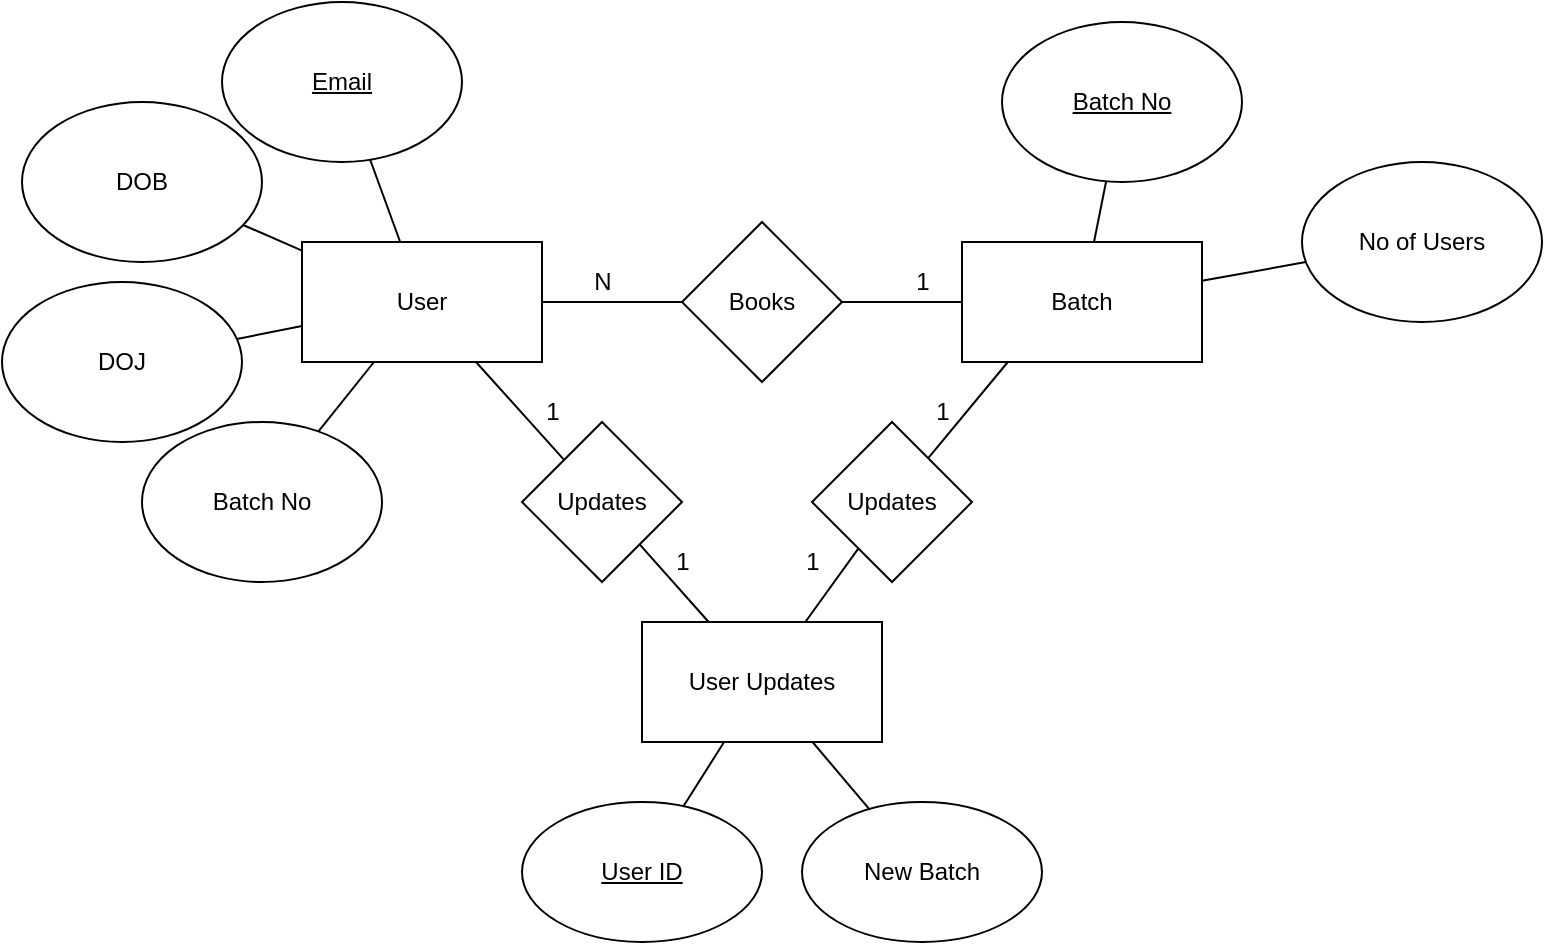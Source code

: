<mxfile version="20.6.2" type="device"><diagram id="R2lEEEUBdFMjLlhIrx00" name="Page-1"><mxGraphModel dx="782" dy="478" grid="1" gridSize="10" guides="1" tooltips="1" connect="1" arrows="1" fold="1" page="1" pageScale="1" pageWidth="850" pageHeight="1100" math="0" shadow="0" extFonts="Permanent Marker^https://fonts.googleapis.com/css?family=Permanent+Marker"><root><mxCell id="0"/><mxCell id="1" parent="0"/><mxCell id="6kEzMqdrJGfxj6O4Ba90-2" value="User" style="rounded=0;whiteSpace=wrap;html=1;" vertex="1" parent="1"><mxGeometry x="310" y="220" width="120" height="60" as="geometry"/></mxCell><mxCell id="6kEzMqdrJGfxj6O4Ba90-3" value="Batch" style="rounded=0;whiteSpace=wrap;html=1;" vertex="1" parent="1"><mxGeometry x="640" y="220" width="120" height="60" as="geometry"/></mxCell><mxCell id="6kEzMqdrJGfxj6O4Ba90-4" value="&lt;u&gt;Email&lt;/u&gt;" style="ellipse;whiteSpace=wrap;html=1;" vertex="1" parent="1"><mxGeometry x="270" y="100" width="120" height="80" as="geometry"/></mxCell><mxCell id="6kEzMqdrJGfxj6O4Ba90-5" value="DOB" style="ellipse;whiteSpace=wrap;html=1;" vertex="1" parent="1"><mxGeometry x="170" y="150" width="120" height="80" as="geometry"/></mxCell><mxCell id="6kEzMqdrJGfxj6O4Ba90-6" value="DOJ" style="ellipse;whiteSpace=wrap;html=1;" vertex="1" parent="1"><mxGeometry x="160" y="240" width="120" height="80" as="geometry"/></mxCell><mxCell id="6kEzMqdrJGfxj6O4Ba90-7" value="Batch No" style="ellipse;whiteSpace=wrap;html=1;" vertex="1" parent="1"><mxGeometry x="230" y="310" width="120" height="80" as="geometry"/></mxCell><mxCell id="6kEzMqdrJGfxj6O4Ba90-8" value="Books" style="rhombus;whiteSpace=wrap;html=1;" vertex="1" parent="1"><mxGeometry x="500" y="210" width="80" height="80" as="geometry"/></mxCell><mxCell id="6kEzMqdrJGfxj6O4Ba90-13" value="&lt;u&gt;Batch No&lt;/u&gt;" style="ellipse;whiteSpace=wrap;html=1;" vertex="1" parent="1"><mxGeometry x="660" y="110" width="120" height="80" as="geometry"/></mxCell><mxCell id="6kEzMqdrJGfxj6O4Ba90-14" value="" style="endArrow=none;html=1;rounded=0;" edge="1" parent="1" source="6kEzMqdrJGfxj6O4Ba90-2" target="6kEzMqdrJGfxj6O4Ba90-8"><mxGeometry width="50" height="50" relative="1" as="geometry"><mxPoint x="340" y="280" as="sourcePoint"/><mxPoint x="390" y="230" as="targetPoint"/></mxGeometry></mxCell><mxCell id="6kEzMqdrJGfxj6O4Ba90-15" value="" style="endArrow=none;html=1;rounded=0;" edge="1" parent="1" source="6kEzMqdrJGfxj6O4Ba90-8" target="6kEzMqdrJGfxj6O4Ba90-3"><mxGeometry width="50" height="50" relative="1" as="geometry"><mxPoint x="340" y="280" as="sourcePoint"/><mxPoint x="390" y="230" as="targetPoint"/></mxGeometry></mxCell><mxCell id="6kEzMqdrJGfxj6O4Ba90-16" value="No of Users" style="ellipse;whiteSpace=wrap;html=1;" vertex="1" parent="1"><mxGeometry x="810" y="180" width="120" height="80" as="geometry"/></mxCell><mxCell id="6kEzMqdrJGfxj6O4Ba90-17" value="User Updates" style="rounded=0;whiteSpace=wrap;html=1;" vertex="1" parent="1"><mxGeometry x="480" y="410" width="120" height="60" as="geometry"/></mxCell><mxCell id="6kEzMqdrJGfxj6O4Ba90-18" value="&lt;u&gt;User ID&lt;/u&gt;" style="ellipse;whiteSpace=wrap;html=1;" vertex="1" parent="1"><mxGeometry x="420" y="500" width="120" height="70" as="geometry"/></mxCell><mxCell id="6kEzMqdrJGfxj6O4Ba90-19" value="New Batch" style="ellipse;whiteSpace=wrap;html=1;" vertex="1" parent="1"><mxGeometry x="560" y="500" width="120" height="70" as="geometry"/></mxCell><mxCell id="6kEzMqdrJGfxj6O4Ba90-20" value="" style="endArrow=none;html=1;rounded=0;" edge="1" parent="1" source="6kEzMqdrJGfxj6O4Ba90-4" target="6kEzMqdrJGfxj6O4Ba90-2"><mxGeometry width="50" height="50" relative="1" as="geometry"><mxPoint x="340" y="280" as="sourcePoint"/><mxPoint x="390" y="230" as="targetPoint"/></mxGeometry></mxCell><mxCell id="6kEzMqdrJGfxj6O4Ba90-21" value="" style="endArrow=none;html=1;rounded=0;" edge="1" parent="1" source="6kEzMqdrJGfxj6O4Ba90-5" target="6kEzMqdrJGfxj6O4Ba90-2"><mxGeometry width="50" height="50" relative="1" as="geometry"><mxPoint x="350" y="290" as="sourcePoint"/><mxPoint x="400" y="240" as="targetPoint"/></mxGeometry></mxCell><mxCell id="6kEzMqdrJGfxj6O4Ba90-22" value="" style="endArrow=none;html=1;rounded=0;" edge="1" parent="1" source="6kEzMqdrJGfxj6O4Ba90-6" target="6kEzMqdrJGfxj6O4Ba90-2"><mxGeometry width="50" height="50" relative="1" as="geometry"><mxPoint x="360" y="300" as="sourcePoint"/><mxPoint x="410" y="250" as="targetPoint"/></mxGeometry></mxCell><mxCell id="6kEzMqdrJGfxj6O4Ba90-23" value="" style="endArrow=none;html=1;rounded=0;" edge="1" parent="1" source="6kEzMqdrJGfxj6O4Ba90-7" target="6kEzMqdrJGfxj6O4Ba90-2"><mxGeometry width="50" height="50" relative="1" as="geometry"><mxPoint x="370" y="310" as="sourcePoint"/><mxPoint x="420" y="260" as="targetPoint"/></mxGeometry></mxCell><mxCell id="6kEzMqdrJGfxj6O4Ba90-24" value="N" style="text;html=1;align=center;verticalAlign=middle;resizable=0;points=[];autosize=1;strokeColor=none;fillColor=none;" vertex="1" parent="1"><mxGeometry x="445" y="225" width="30" height="30" as="geometry"/></mxCell><mxCell id="6kEzMqdrJGfxj6O4Ba90-25" value="1" style="text;html=1;align=center;verticalAlign=middle;resizable=0;points=[];autosize=1;strokeColor=none;fillColor=none;" vertex="1" parent="1"><mxGeometry x="605" y="225" width="30" height="30" as="geometry"/></mxCell><mxCell id="6kEzMqdrJGfxj6O4Ba90-26" value="" style="endArrow=none;html=1;rounded=0;" edge="1" parent="1" source="6kEzMqdrJGfxj6O4Ba90-13" target="6kEzMqdrJGfxj6O4Ba90-3"><mxGeometry width="50" height="50" relative="1" as="geometry"><mxPoint x="380" y="320" as="sourcePoint"/><mxPoint x="430" y="270" as="targetPoint"/></mxGeometry></mxCell><mxCell id="6kEzMqdrJGfxj6O4Ba90-27" value="" style="endArrow=none;html=1;rounded=0;" edge="1" parent="1" source="6kEzMqdrJGfxj6O4Ba90-16" target="6kEzMqdrJGfxj6O4Ba90-3"><mxGeometry width="50" height="50" relative="1" as="geometry"><mxPoint x="390" y="330" as="sourcePoint"/><mxPoint x="440" y="280" as="targetPoint"/></mxGeometry></mxCell><mxCell id="6kEzMqdrJGfxj6O4Ba90-28" value="" style="endArrow=none;html=1;rounded=0;" edge="1" parent="1" source="6kEzMqdrJGfxj6O4Ba90-18" target="6kEzMqdrJGfxj6O4Ba90-17"><mxGeometry width="50" height="50" relative="1" as="geometry"><mxPoint x="400" y="340" as="sourcePoint"/><mxPoint x="450" y="290" as="targetPoint"/></mxGeometry></mxCell><mxCell id="6kEzMqdrJGfxj6O4Ba90-29" value="" style="endArrow=none;html=1;rounded=0;" edge="1" parent="1" source="6kEzMqdrJGfxj6O4Ba90-19" target="6kEzMqdrJGfxj6O4Ba90-17"><mxGeometry width="50" height="50" relative="1" as="geometry"><mxPoint x="410" y="350" as="sourcePoint"/><mxPoint x="550" y="430" as="targetPoint"/></mxGeometry></mxCell><mxCell id="6kEzMqdrJGfxj6O4Ba90-31" value="Updates" style="rhombus;whiteSpace=wrap;html=1;" vertex="1" parent="1"><mxGeometry x="420" y="310" width="80" height="80" as="geometry"/></mxCell><mxCell id="6kEzMqdrJGfxj6O4Ba90-32" value="" style="endArrow=none;html=1;rounded=0;" edge="1" parent="1" source="6kEzMqdrJGfxj6O4Ba90-17" target="6kEzMqdrJGfxj6O4Ba90-31"><mxGeometry width="50" height="50" relative="1" as="geometry"><mxPoint x="420" y="360" as="sourcePoint"/><mxPoint x="470" y="310" as="targetPoint"/></mxGeometry></mxCell><mxCell id="6kEzMqdrJGfxj6O4Ba90-33" value="" style="endArrow=none;html=1;rounded=0;" edge="1" parent="1" source="6kEzMqdrJGfxj6O4Ba90-31" target="6kEzMqdrJGfxj6O4Ba90-2"><mxGeometry width="50" height="50" relative="1" as="geometry"><mxPoint x="430" y="370" as="sourcePoint"/><mxPoint x="480" y="320" as="targetPoint"/></mxGeometry></mxCell><mxCell id="6kEzMqdrJGfxj6O4Ba90-34" value="Updates" style="rhombus;whiteSpace=wrap;html=1;" vertex="1" parent="1"><mxGeometry x="565" y="310" width="80" height="80" as="geometry"/></mxCell><mxCell id="6kEzMqdrJGfxj6O4Ba90-35" value="" style="endArrow=none;html=1;rounded=0;" edge="1" parent="1" target="6kEzMqdrJGfxj6O4Ba90-34" source="6kEzMqdrJGfxj6O4Ba90-17"><mxGeometry width="50" height="50" relative="1" as="geometry"><mxPoint x="589.997" y="410" as="sourcePoint"/><mxPoint x="661.33" y="310" as="targetPoint"/></mxGeometry></mxCell><mxCell id="6kEzMqdrJGfxj6O4Ba90-36" value="" style="endArrow=none;html=1;rounded=0;" edge="1" parent="1" source="6kEzMqdrJGfxj6O4Ba90-34"><mxGeometry width="50" height="50" relative="1" as="geometry"><mxPoint x="621.33" y="370" as="sourcePoint"/><mxPoint x="662.93" y="280" as="targetPoint"/></mxGeometry></mxCell><mxCell id="6kEzMqdrJGfxj6O4Ba90-37" value="1" style="text;html=1;align=center;verticalAlign=middle;resizable=0;points=[];autosize=1;strokeColor=none;fillColor=none;" vertex="1" parent="1"><mxGeometry x="485" y="365" width="30" height="30" as="geometry"/></mxCell><mxCell id="6kEzMqdrJGfxj6O4Ba90-38" value="1" style="text;html=1;align=center;verticalAlign=middle;resizable=0;points=[];autosize=1;strokeColor=none;fillColor=none;" vertex="1" parent="1"><mxGeometry x="420" y="290" width="30" height="30" as="geometry"/></mxCell><mxCell id="6kEzMqdrJGfxj6O4Ba90-39" value="1" style="text;html=1;align=center;verticalAlign=middle;resizable=0;points=[];autosize=1;strokeColor=none;fillColor=none;" vertex="1" parent="1"><mxGeometry x="550" y="365" width="30" height="30" as="geometry"/></mxCell><mxCell id="6kEzMqdrJGfxj6O4Ba90-40" value="1" style="text;html=1;align=center;verticalAlign=middle;resizable=0;points=[];autosize=1;strokeColor=none;fillColor=none;" vertex="1" parent="1"><mxGeometry x="615" y="290" width="30" height="30" as="geometry"/></mxCell></root></mxGraphModel></diagram></mxfile>